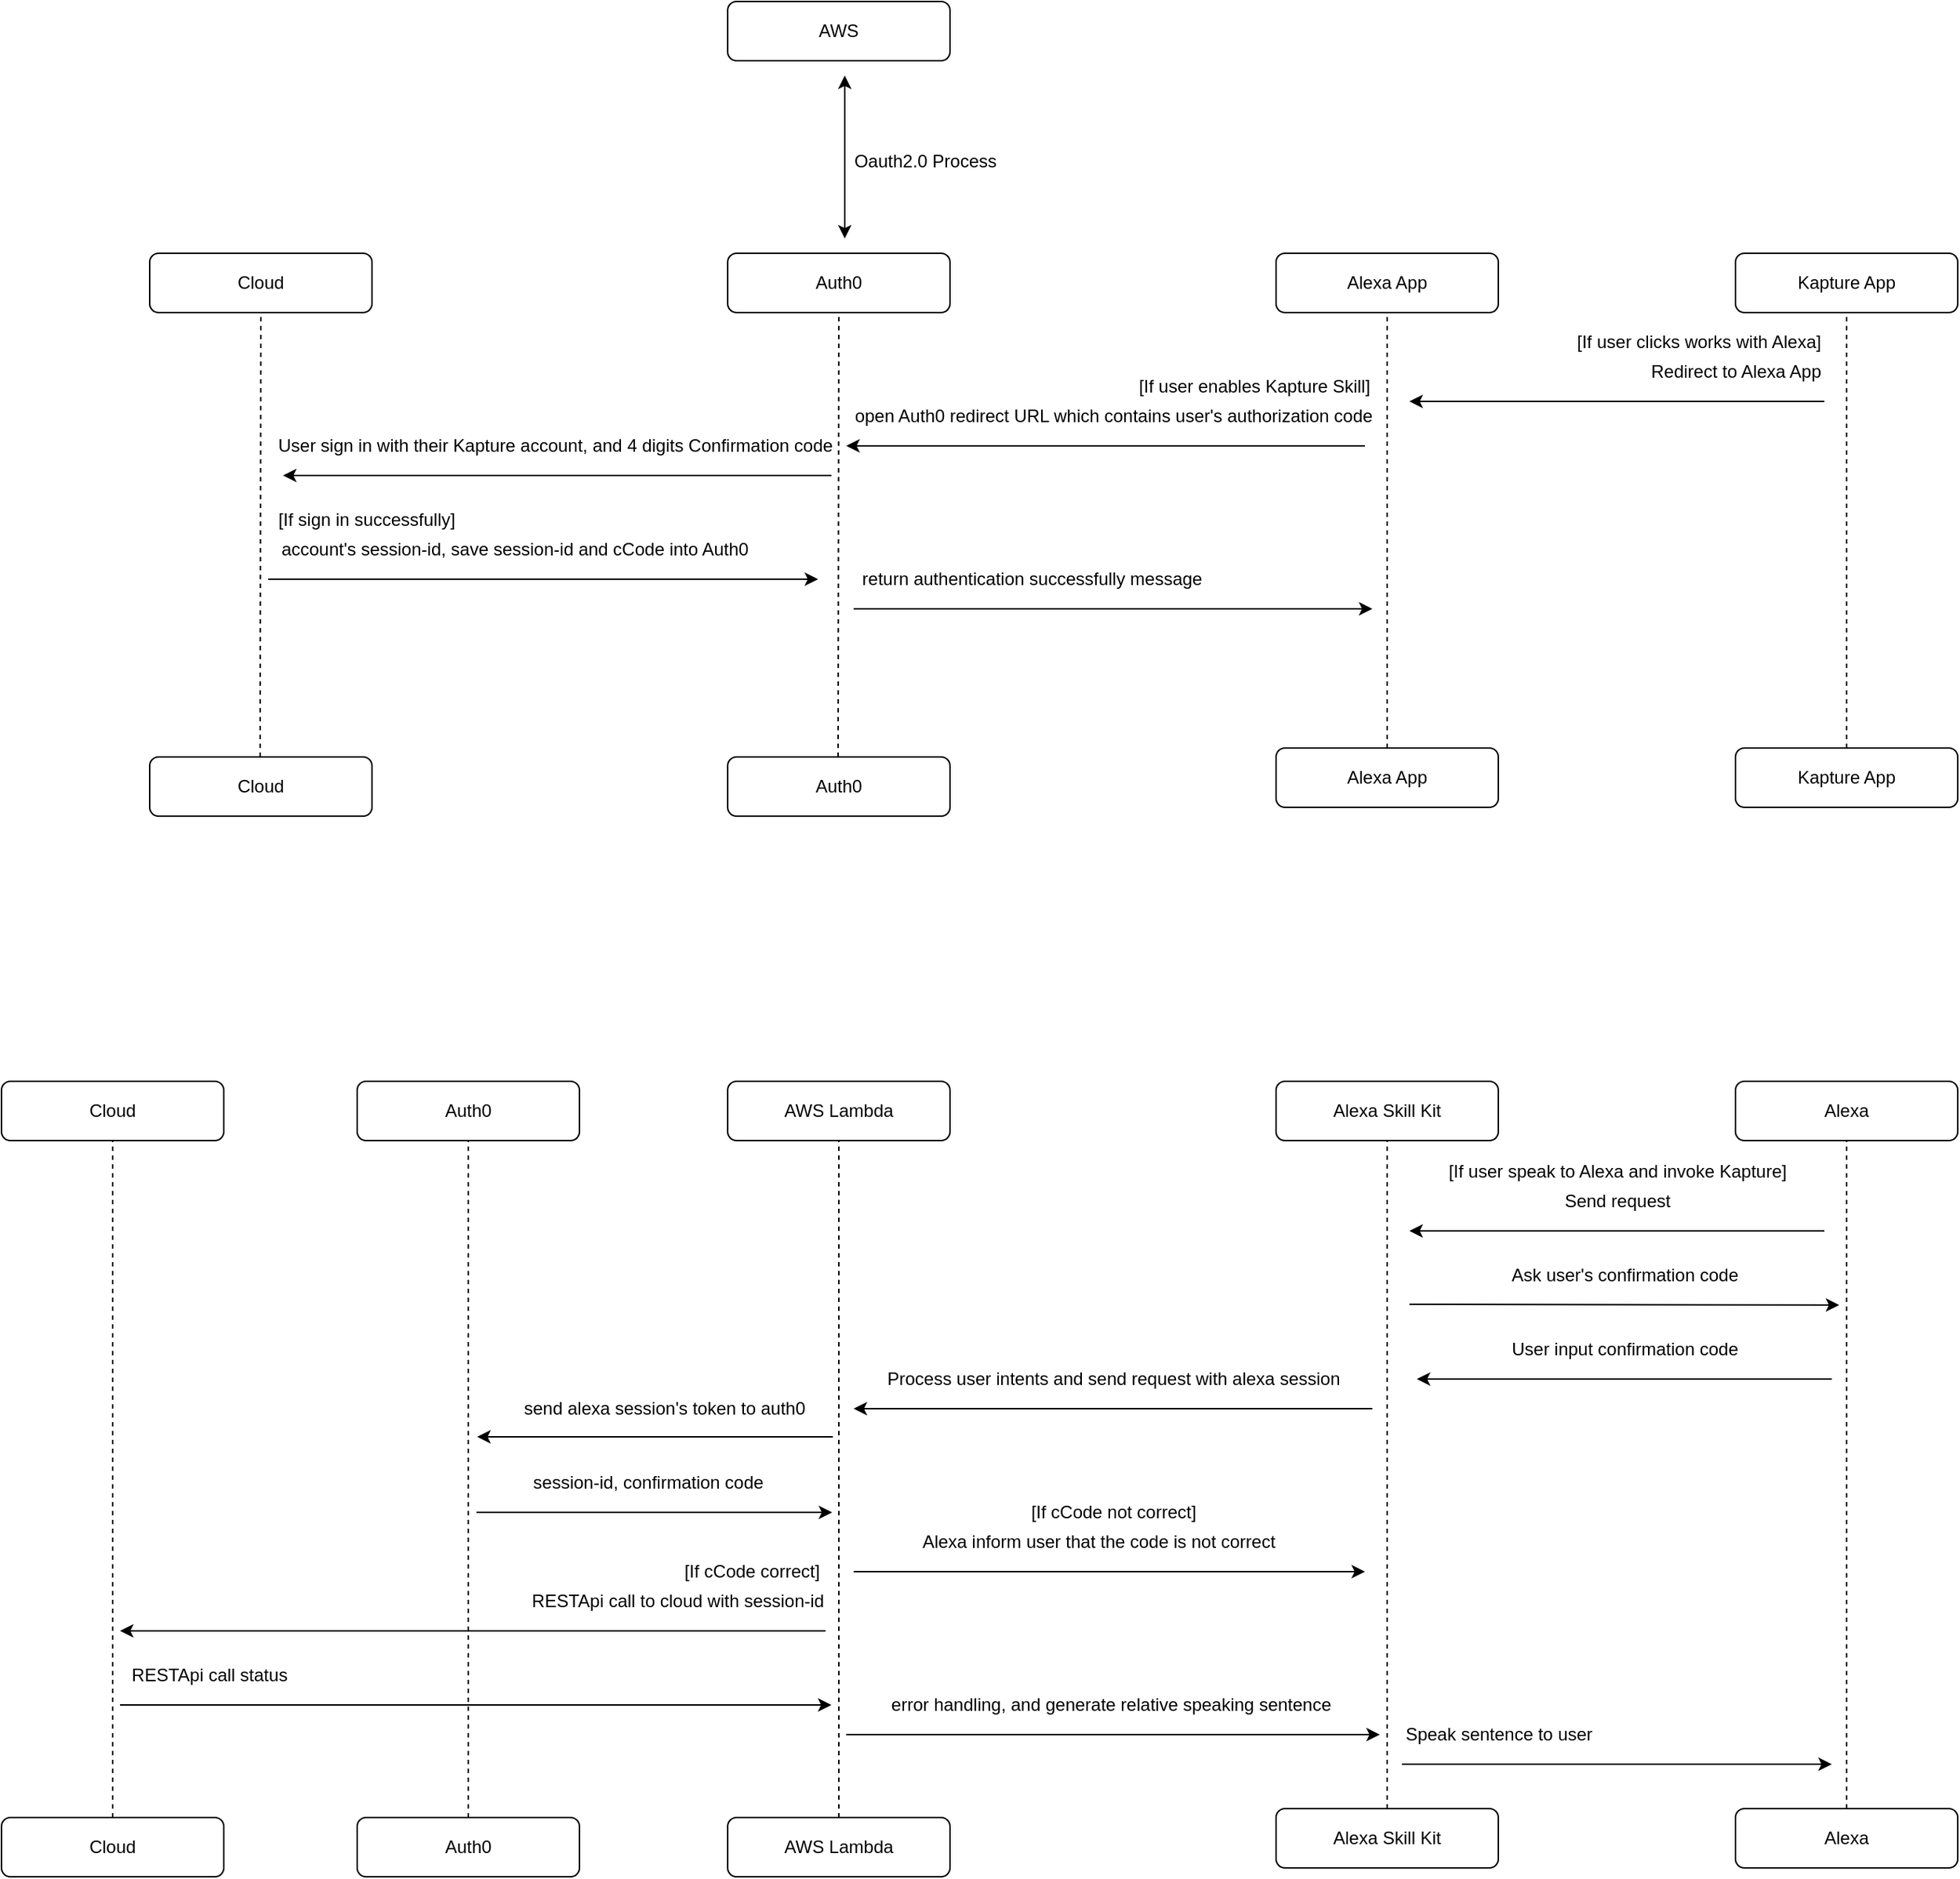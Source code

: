 <mxfile version="12.5.1" type="github">
  <diagram id="8yOyhsPXt7Nrbi817sak" name="Page-1">
    <mxGraphModel dx="2033" dy="684" grid="1" gridSize="10" guides="1" tooltips="1" connect="1" arrows="1" fold="1" page="1" pageScale="1" pageWidth="827" pageHeight="1169" math="0" shadow="0">
      <root>
        <mxCell id="0"/>
        <mxCell id="1" parent="0"/>
        <mxCell id="4FmLFfHMSXslGxtPDlLP-2" value="Alexa App" style="rounded=1;whiteSpace=wrap;html=1;" vertex="1" parent="1">
          <mxGeometry x="570" y="230" width="150" height="40" as="geometry"/>
        </mxCell>
        <mxCell id="4FmLFfHMSXslGxtPDlLP-4" value="Auth0" style="rounded=1;whiteSpace=wrap;html=1;" vertex="1" parent="1">
          <mxGeometry x="200" y="230" width="150" height="40" as="geometry"/>
        </mxCell>
        <mxCell id="4FmLFfHMSXslGxtPDlLP-5" value="" style="endArrow=classic;html=1;" edge="1" parent="1">
          <mxGeometry width="50" height="50" relative="1" as="geometry">
            <mxPoint x="630" y="360" as="sourcePoint"/>
            <mxPoint x="280" y="360" as="targetPoint"/>
          </mxGeometry>
        </mxCell>
        <mxCell id="4FmLFfHMSXslGxtPDlLP-6" value="Auth0" style="rounded=1;whiteSpace=wrap;html=1;" vertex="1" parent="1">
          <mxGeometry x="200" y="570" width="150" height="40" as="geometry"/>
        </mxCell>
        <mxCell id="4FmLFfHMSXslGxtPDlLP-7" value="Alexa App" style="rounded=1;whiteSpace=wrap;html=1;" vertex="1" parent="1">
          <mxGeometry x="570" y="564" width="150" height="40" as="geometry"/>
        </mxCell>
        <mxCell id="4FmLFfHMSXslGxtPDlLP-10" value="" style="endArrow=none;dashed=1;html=1;entryX=0.5;entryY=1;entryDx=0;entryDy=0;exitX=0.5;exitY=0;exitDx=0;exitDy=0;" edge="1" parent="1" source="4FmLFfHMSXslGxtPDlLP-7" target="4FmLFfHMSXslGxtPDlLP-2">
          <mxGeometry width="50" height="50" relative="1" as="geometry">
            <mxPoint x="570" y="390" as="sourcePoint"/>
            <mxPoint x="620" y="340" as="targetPoint"/>
          </mxGeometry>
        </mxCell>
        <mxCell id="4FmLFfHMSXslGxtPDlLP-14" value="" style="endArrow=none;dashed=1;html=1;exitX=0.5;exitY=0;exitDx=0;exitDy=0;" edge="1" parent="1">
          <mxGeometry width="50" height="50" relative="1" as="geometry">
            <mxPoint x="274.5" y="570" as="sourcePoint"/>
            <mxPoint x="275" y="270" as="targetPoint"/>
          </mxGeometry>
        </mxCell>
        <mxCell id="4FmLFfHMSXslGxtPDlLP-16" value="open Auth0 redirect URL which contains user&#39;s authorization code" style="text;html=1;align=center;verticalAlign=middle;resizable=0;points=[];autosize=1;" vertex="1" parent="1">
          <mxGeometry x="280" y="330" width="360" height="20" as="geometry"/>
        </mxCell>
        <mxCell id="4FmLFfHMSXslGxtPDlLP-19" value="Kapture App" style="rounded=1;whiteSpace=wrap;html=1;" vertex="1" parent="1">
          <mxGeometry x="880" y="230" width="150" height="40" as="geometry"/>
        </mxCell>
        <mxCell id="4FmLFfHMSXslGxtPDlLP-20" value="Kapture App" style="rounded=1;whiteSpace=wrap;html=1;" vertex="1" parent="1">
          <mxGeometry x="880" y="564" width="150" height="40" as="geometry"/>
        </mxCell>
        <mxCell id="4FmLFfHMSXslGxtPDlLP-21" value="" style="endArrow=none;dashed=1;html=1;entryX=0.5;entryY=1;entryDx=0;entryDy=0;exitX=0.5;exitY=0;exitDx=0;exitDy=0;" edge="1" parent="1" source="4FmLFfHMSXslGxtPDlLP-20" target="4FmLFfHMSXslGxtPDlLP-19">
          <mxGeometry width="50" height="50" relative="1" as="geometry">
            <mxPoint x="880" y="390" as="sourcePoint"/>
            <mxPoint x="930" y="340" as="targetPoint"/>
          </mxGeometry>
        </mxCell>
        <mxCell id="4FmLFfHMSXslGxtPDlLP-22" value="" style="endArrow=classic;html=1;" edge="1" parent="1">
          <mxGeometry width="50" height="50" relative="1" as="geometry">
            <mxPoint x="940" y="330" as="sourcePoint"/>
            <mxPoint x="660" y="330" as="targetPoint"/>
          </mxGeometry>
        </mxCell>
        <mxCell id="4FmLFfHMSXslGxtPDlLP-23" value="Redirect to Alexa App" style="text;html=1;align=center;verticalAlign=middle;resizable=0;points=[];autosize=1;" vertex="1" parent="1">
          <mxGeometry x="815" y="300" width="130" height="20" as="geometry"/>
        </mxCell>
        <mxCell id="4FmLFfHMSXslGxtPDlLP-24" value="Cloud" style="rounded=1;whiteSpace=wrap;html=1;" vertex="1" parent="1">
          <mxGeometry x="-190" y="230" width="150" height="40" as="geometry"/>
        </mxCell>
        <mxCell id="4FmLFfHMSXslGxtPDlLP-25" value="Cloud" style="rounded=1;whiteSpace=wrap;html=1;" vertex="1" parent="1">
          <mxGeometry x="-190" y="570" width="150" height="40" as="geometry"/>
        </mxCell>
        <mxCell id="4FmLFfHMSXslGxtPDlLP-26" value="" style="endArrow=none;dashed=1;html=1;exitX=0.5;exitY=0;exitDx=0;exitDy=0;" edge="1" parent="1">
          <mxGeometry width="50" height="50" relative="1" as="geometry">
            <mxPoint x="-115.5" y="570" as="sourcePoint"/>
            <mxPoint x="-115" y="270" as="targetPoint"/>
          </mxGeometry>
        </mxCell>
        <mxCell id="4FmLFfHMSXslGxtPDlLP-27" value="[If user enables Kapture Skill]" style="text;html=1;align=center;verticalAlign=middle;resizable=0;points=[];autosize=1;" vertex="1" parent="1">
          <mxGeometry x="470" y="310" width="170" height="20" as="geometry"/>
        </mxCell>
        <mxCell id="4FmLFfHMSXslGxtPDlLP-28" value="" style="endArrow=classic;html=1;" edge="1" parent="1">
          <mxGeometry width="50" height="50" relative="1" as="geometry">
            <mxPoint x="270" y="380" as="sourcePoint"/>
            <mxPoint x="-100" y="380" as="targetPoint"/>
          </mxGeometry>
        </mxCell>
        <mxCell id="4FmLFfHMSXslGxtPDlLP-30" value="User sign in with their Kapture account, and 4 digits Confirmation code&amp;nbsp;" style="text;html=1;align=center;verticalAlign=middle;resizable=0;points=[];autosize=1;" vertex="1" parent="1">
          <mxGeometry x="-110" y="350" width="390" height="20" as="geometry"/>
        </mxCell>
        <mxCell id="4FmLFfHMSXslGxtPDlLP-33" value="" style="endArrow=classic;html=1;" edge="1" parent="1">
          <mxGeometry width="50" height="50" relative="1" as="geometry">
            <mxPoint x="-110" y="450" as="sourcePoint"/>
            <mxPoint x="261" y="450" as="targetPoint"/>
          </mxGeometry>
        </mxCell>
        <mxCell id="4FmLFfHMSXslGxtPDlLP-34" value="account&#39;s session-id, save session-id and cCode into Auth0" style="text;html=1;align=center;verticalAlign=middle;resizable=0;points=[];autosize=1;" vertex="1" parent="1">
          <mxGeometry x="-109" y="420" width="330" height="20" as="geometry"/>
        </mxCell>
        <mxCell id="4FmLFfHMSXslGxtPDlLP-35" value="" style="endArrow=classic;html=1;" edge="1" parent="1">
          <mxGeometry width="50" height="50" relative="1" as="geometry">
            <mxPoint x="285" y="470" as="sourcePoint"/>
            <mxPoint x="635" y="470" as="targetPoint"/>
          </mxGeometry>
        </mxCell>
        <mxCell id="4FmLFfHMSXslGxtPDlLP-36" value="return authentication successfully message" style="text;html=1;align=center;verticalAlign=middle;resizable=0;points=[];autosize=1;" vertex="1" parent="1">
          <mxGeometry x="285" y="440" width="240" height="20" as="geometry"/>
        </mxCell>
        <mxCell id="4FmLFfHMSXslGxtPDlLP-38" value="Alexa Skill Kit" style="rounded=1;whiteSpace=wrap;html=1;" vertex="1" parent="1">
          <mxGeometry x="570" y="789" width="150" height="40" as="geometry"/>
        </mxCell>
        <mxCell id="4FmLFfHMSXslGxtPDlLP-39" value="AWS Lambda" style="rounded=1;whiteSpace=wrap;html=1;" vertex="1" parent="1">
          <mxGeometry x="200" y="789" width="150" height="40" as="geometry"/>
        </mxCell>
        <mxCell id="4FmLFfHMSXslGxtPDlLP-40" value="" style="endArrow=classic;html=1;" edge="1" parent="1">
          <mxGeometry width="50" height="50" relative="1" as="geometry">
            <mxPoint x="635" y="1010" as="sourcePoint"/>
            <mxPoint x="285" y="1010" as="targetPoint"/>
          </mxGeometry>
        </mxCell>
        <mxCell id="4FmLFfHMSXslGxtPDlLP-41" value="AWS Lambda" style="rounded=1;whiteSpace=wrap;html=1;" vertex="1" parent="1">
          <mxGeometry x="200" y="1286" width="150" height="40" as="geometry"/>
        </mxCell>
        <mxCell id="4FmLFfHMSXslGxtPDlLP-42" value="Alexa Skill Kit" style="rounded=1;whiteSpace=wrap;html=1;" vertex="1" parent="1">
          <mxGeometry x="570" y="1280" width="150" height="40" as="geometry"/>
        </mxCell>
        <mxCell id="4FmLFfHMSXslGxtPDlLP-43" value="" style="endArrow=none;dashed=1;html=1;entryX=0.5;entryY=1;entryDx=0;entryDy=0;exitX=0.5;exitY=0;exitDx=0;exitDy=0;" edge="1" parent="1" source="4FmLFfHMSXslGxtPDlLP-42" target="4FmLFfHMSXslGxtPDlLP-38">
          <mxGeometry width="50" height="50" relative="1" as="geometry">
            <mxPoint x="570" y="949" as="sourcePoint"/>
            <mxPoint x="620" y="899" as="targetPoint"/>
          </mxGeometry>
        </mxCell>
        <mxCell id="4FmLFfHMSXslGxtPDlLP-44" value="" style="endArrow=none;dashed=1;html=1;exitX=0.5;exitY=0;exitDx=0;exitDy=0;" edge="1" parent="1" source="4FmLFfHMSXslGxtPDlLP-41">
          <mxGeometry width="50" height="50" relative="1" as="geometry">
            <mxPoint x="274.5" y="1129" as="sourcePoint"/>
            <mxPoint x="275" y="829" as="targetPoint"/>
          </mxGeometry>
        </mxCell>
        <mxCell id="4FmLFfHMSXslGxtPDlLP-45" value="Process user intents and send request with alexa session" style="text;html=1;align=center;verticalAlign=middle;resizable=0;points=[];autosize=1;" vertex="1" parent="1">
          <mxGeometry x="300" y="980" width="320" height="20" as="geometry"/>
        </mxCell>
        <mxCell id="4FmLFfHMSXslGxtPDlLP-46" value="Alexa" style="rounded=1;whiteSpace=wrap;html=1;" vertex="1" parent="1">
          <mxGeometry x="880" y="789" width="150" height="40" as="geometry"/>
        </mxCell>
        <mxCell id="4FmLFfHMSXslGxtPDlLP-47" value="Alexa" style="rounded=1;whiteSpace=wrap;html=1;" vertex="1" parent="1">
          <mxGeometry x="880" y="1280" width="150" height="40" as="geometry"/>
        </mxCell>
        <mxCell id="4FmLFfHMSXslGxtPDlLP-48" value="" style="endArrow=none;dashed=1;html=1;entryX=0.5;entryY=1;entryDx=0;entryDy=0;exitX=0.5;exitY=0;exitDx=0;exitDy=0;" edge="1" parent="1" source="4FmLFfHMSXslGxtPDlLP-47" target="4FmLFfHMSXslGxtPDlLP-46">
          <mxGeometry width="50" height="50" relative="1" as="geometry">
            <mxPoint x="880" y="949" as="sourcePoint"/>
            <mxPoint x="930" y="899" as="targetPoint"/>
          </mxGeometry>
        </mxCell>
        <mxCell id="4FmLFfHMSXslGxtPDlLP-49" value="" style="endArrow=classic;html=1;" edge="1" parent="1">
          <mxGeometry width="50" height="50" relative="1" as="geometry">
            <mxPoint x="940" y="890" as="sourcePoint"/>
            <mxPoint x="660" y="890" as="targetPoint"/>
          </mxGeometry>
        </mxCell>
        <mxCell id="4FmLFfHMSXslGxtPDlLP-50" value="Send request" style="text;html=1;align=center;verticalAlign=middle;resizable=0;points=[];autosize=1;" vertex="1" parent="1">
          <mxGeometry x="755" y="860" width="90" height="20" as="geometry"/>
        </mxCell>
        <mxCell id="4FmLFfHMSXslGxtPDlLP-51" value="Cloud" style="rounded=1;whiteSpace=wrap;html=1;" vertex="1" parent="1">
          <mxGeometry x="-290" y="789" width="150" height="40" as="geometry"/>
        </mxCell>
        <mxCell id="4FmLFfHMSXslGxtPDlLP-52" value="Cloud" style="rounded=1;whiteSpace=wrap;html=1;" vertex="1" parent="1">
          <mxGeometry x="-290" y="1286" width="150" height="40" as="geometry"/>
        </mxCell>
        <mxCell id="4FmLFfHMSXslGxtPDlLP-53" value="" style="endArrow=none;dashed=1;html=1;exitX=0.5;exitY=0;exitDx=0;exitDy=0;" edge="1" parent="1" source="4FmLFfHMSXslGxtPDlLP-52">
          <mxGeometry width="50" height="50" relative="1" as="geometry">
            <mxPoint x="-215" y="1220" as="sourcePoint"/>
            <mxPoint x="-215" y="829" as="targetPoint"/>
          </mxGeometry>
        </mxCell>
        <mxCell id="4FmLFfHMSXslGxtPDlLP-54" value="[If user speak to Alexa and invoke Kapture]" style="text;html=1;align=center;verticalAlign=middle;resizable=0;points=[];autosize=1;" vertex="1" parent="1">
          <mxGeometry x="680" y="840" width="240" height="20" as="geometry"/>
        </mxCell>
        <mxCell id="4FmLFfHMSXslGxtPDlLP-55" value="" style="endArrow=classic;html=1;" edge="1" parent="1">
          <mxGeometry width="50" height="50" relative="1" as="geometry">
            <mxPoint x="271" y="1029" as="sourcePoint"/>
            <mxPoint x="31" y="1029" as="targetPoint"/>
          </mxGeometry>
        </mxCell>
        <mxCell id="4FmLFfHMSXslGxtPDlLP-57" value="" style="endArrow=classic;html=1;" edge="1" parent="1">
          <mxGeometry width="50" height="50" relative="1" as="geometry">
            <mxPoint x="285" y="1120" as="sourcePoint"/>
            <mxPoint x="630" y="1120" as="targetPoint"/>
          </mxGeometry>
        </mxCell>
        <mxCell id="4FmLFfHMSXslGxtPDlLP-58" value="Alexa inform user that the code is not correct" style="text;html=1;align=center;verticalAlign=middle;resizable=0;points=[];autosize=1;" vertex="1" parent="1">
          <mxGeometry x="325" y="1090" width="250" height="20" as="geometry"/>
        </mxCell>
        <mxCell id="4FmLFfHMSXslGxtPDlLP-59" value="" style="endArrow=classic;html=1;" edge="1" parent="1">
          <mxGeometry width="50" height="50" relative="1" as="geometry">
            <mxPoint x="30.5" y="1080" as="sourcePoint"/>
            <mxPoint x="270.5" y="1080" as="targetPoint"/>
          </mxGeometry>
        </mxCell>
        <mxCell id="4FmLFfHMSXslGxtPDlLP-60" value="session-id, confirmation code" style="text;html=1;align=center;verticalAlign=middle;resizable=0;points=[];autosize=1;" vertex="1" parent="1">
          <mxGeometry x="61" y="1050" width="170" height="20" as="geometry"/>
        </mxCell>
        <mxCell id="4FmLFfHMSXslGxtPDlLP-61" value="Auth0" style="rounded=1;whiteSpace=wrap;html=1;" vertex="1" parent="1">
          <mxGeometry x="-50" y="789" width="150" height="40" as="geometry"/>
        </mxCell>
        <mxCell id="4FmLFfHMSXslGxtPDlLP-62" value="Auth0" style="rounded=1;whiteSpace=wrap;html=1;" vertex="1" parent="1">
          <mxGeometry x="-50" y="1286" width="150" height="40" as="geometry"/>
        </mxCell>
        <mxCell id="4FmLFfHMSXslGxtPDlLP-63" value="" style="endArrow=none;dashed=1;html=1;exitX=0.5;exitY=0;exitDx=0;exitDy=0;" edge="1" parent="1" source="4FmLFfHMSXslGxtPDlLP-62">
          <mxGeometry width="50" height="50" relative="1" as="geometry">
            <mxPoint x="24.5" y="1129" as="sourcePoint"/>
            <mxPoint x="25" y="829" as="targetPoint"/>
          </mxGeometry>
        </mxCell>
        <mxCell id="4FmLFfHMSXslGxtPDlLP-64" value="send alexa session&#39;s token to auth0" style="text;html=1;align=center;verticalAlign=middle;resizable=0;points=[];autosize=1;" vertex="1" parent="1">
          <mxGeometry x="52" y="1000" width="210" height="20" as="geometry"/>
        </mxCell>
        <mxCell id="4FmLFfHMSXslGxtPDlLP-65" value="" style="endArrow=classic;html=1;" edge="1" parent="1">
          <mxGeometry width="50" height="50" relative="1" as="geometry">
            <mxPoint x="660" y="939.5" as="sourcePoint"/>
            <mxPoint x="950" y="940" as="targetPoint"/>
          </mxGeometry>
        </mxCell>
        <mxCell id="4FmLFfHMSXslGxtPDlLP-66" value="Ask user&#39;s confirmation code" style="text;html=1;align=center;verticalAlign=middle;resizable=0;points=[];autosize=1;" vertex="1" parent="1">
          <mxGeometry x="720" y="910" width="170" height="20" as="geometry"/>
        </mxCell>
        <mxCell id="4FmLFfHMSXslGxtPDlLP-67" value="" style="endArrow=classic;html=1;" edge="1" parent="1">
          <mxGeometry width="50" height="50" relative="1" as="geometry">
            <mxPoint x="945" y="990" as="sourcePoint"/>
            <mxPoint x="665" y="990" as="targetPoint"/>
          </mxGeometry>
        </mxCell>
        <mxCell id="4FmLFfHMSXslGxtPDlLP-68" value="User input confirmation code" style="text;html=1;align=center;verticalAlign=middle;resizable=0;points=[];autosize=1;" vertex="1" parent="1">
          <mxGeometry x="720" y="960" width="170" height="20" as="geometry"/>
        </mxCell>
        <mxCell id="4FmLFfHMSXslGxtPDlLP-70" value="[If cCode not correct]" style="text;html=1;align=center;verticalAlign=middle;resizable=0;points=[];autosize=1;" vertex="1" parent="1">
          <mxGeometry x="395" y="1070" width="130" height="20" as="geometry"/>
        </mxCell>
        <mxCell id="4FmLFfHMSXslGxtPDlLP-71" value="" style="endArrow=classic;html=1;" edge="1" parent="1">
          <mxGeometry width="50" height="50" relative="1" as="geometry">
            <mxPoint x="266" y="1160" as="sourcePoint"/>
            <mxPoint x="-210" y="1160" as="targetPoint"/>
          </mxGeometry>
        </mxCell>
        <mxCell id="4FmLFfHMSXslGxtPDlLP-72" value="[If cCode correct]" style="text;html=1;align=center;verticalAlign=middle;resizable=0;points=[];autosize=1;" vertex="1" parent="1">
          <mxGeometry x="161" y="1110" width="110" height="20" as="geometry"/>
        </mxCell>
        <mxCell id="4FmLFfHMSXslGxtPDlLP-73" value="RESTApi call to cloud with session-id" style="text;html=1;align=center;verticalAlign=middle;resizable=0;points=[];autosize=1;" vertex="1" parent="1">
          <mxGeometry x="61" y="1130" width="210" height="20" as="geometry"/>
        </mxCell>
        <mxCell id="4FmLFfHMSXslGxtPDlLP-74" value="" style="endArrow=classic;html=1;" edge="1" parent="1">
          <mxGeometry width="50" height="50" relative="1" as="geometry">
            <mxPoint x="-210" y="1210" as="sourcePoint"/>
            <mxPoint x="270" y="1210" as="targetPoint"/>
          </mxGeometry>
        </mxCell>
        <mxCell id="4FmLFfHMSXslGxtPDlLP-75" value="RESTApi call status" style="text;html=1;align=center;verticalAlign=middle;resizable=0;points=[];autosize=1;" vertex="1" parent="1">
          <mxGeometry x="-210" y="1180" width="120" height="20" as="geometry"/>
        </mxCell>
        <mxCell id="4FmLFfHMSXslGxtPDlLP-76" value="" style="endArrow=classic;html=1;" edge="1" parent="1">
          <mxGeometry width="50" height="50" relative="1" as="geometry">
            <mxPoint x="280" y="1230" as="sourcePoint"/>
            <mxPoint x="640" y="1230" as="targetPoint"/>
          </mxGeometry>
        </mxCell>
        <mxCell id="4FmLFfHMSXslGxtPDlLP-77" value="error handling, and generate relative speaking sentence&amp;nbsp;" style="text;html=1;align=center;verticalAlign=middle;resizable=0;points=[];autosize=1;" vertex="1" parent="1">
          <mxGeometry x="300" y="1200" width="320" height="20" as="geometry"/>
        </mxCell>
        <mxCell id="4FmLFfHMSXslGxtPDlLP-79" value="" style="endArrow=classic;html=1;" edge="1" parent="1">
          <mxGeometry width="50" height="50" relative="1" as="geometry">
            <mxPoint x="655" y="1250" as="sourcePoint"/>
            <mxPoint x="945" y="1250" as="targetPoint"/>
          </mxGeometry>
        </mxCell>
        <mxCell id="4FmLFfHMSXslGxtPDlLP-80" value="Speak sentence to user" style="text;html=1;align=center;verticalAlign=middle;resizable=0;points=[];autosize=1;" vertex="1" parent="1">
          <mxGeometry x="650" y="1220" width="140" height="20" as="geometry"/>
        </mxCell>
        <mxCell id="4FmLFfHMSXslGxtPDlLP-81" value="[If user clicks works with Alexa]" style="text;html=1;align=center;verticalAlign=middle;resizable=0;points=[];autosize=1;" vertex="1" parent="1">
          <mxGeometry x="765" y="280" width="180" height="20" as="geometry"/>
        </mxCell>
        <mxCell id="4FmLFfHMSXslGxtPDlLP-83" value="AWS" style="rounded=1;whiteSpace=wrap;html=1;" vertex="1" parent="1">
          <mxGeometry x="200" y="60" width="150" height="40" as="geometry"/>
        </mxCell>
        <mxCell id="4FmLFfHMSXslGxtPDlLP-84" value="" style="endArrow=classic;startArrow=classic;html=1;" edge="1" parent="1">
          <mxGeometry width="50" height="50" relative="1" as="geometry">
            <mxPoint x="279" y="220" as="sourcePoint"/>
            <mxPoint x="279" y="110" as="targetPoint"/>
          </mxGeometry>
        </mxCell>
        <mxCell id="4FmLFfHMSXslGxtPDlLP-87" value="Oauth2.0 Process" style="text;html=1;align=center;verticalAlign=middle;resizable=0;points=[];autosize=1;" vertex="1" parent="1">
          <mxGeometry x="278" y="158" width="110" height="20" as="geometry"/>
        </mxCell>
        <mxCell id="4FmLFfHMSXslGxtPDlLP-88" value="[If sign in successfully]" style="text;html=1;align=center;verticalAlign=middle;resizable=0;points=[];autosize=1;" vertex="1" parent="1">
          <mxGeometry x="-109" y="400" width="130" height="20" as="geometry"/>
        </mxCell>
      </root>
    </mxGraphModel>
  </diagram>
</mxfile>
